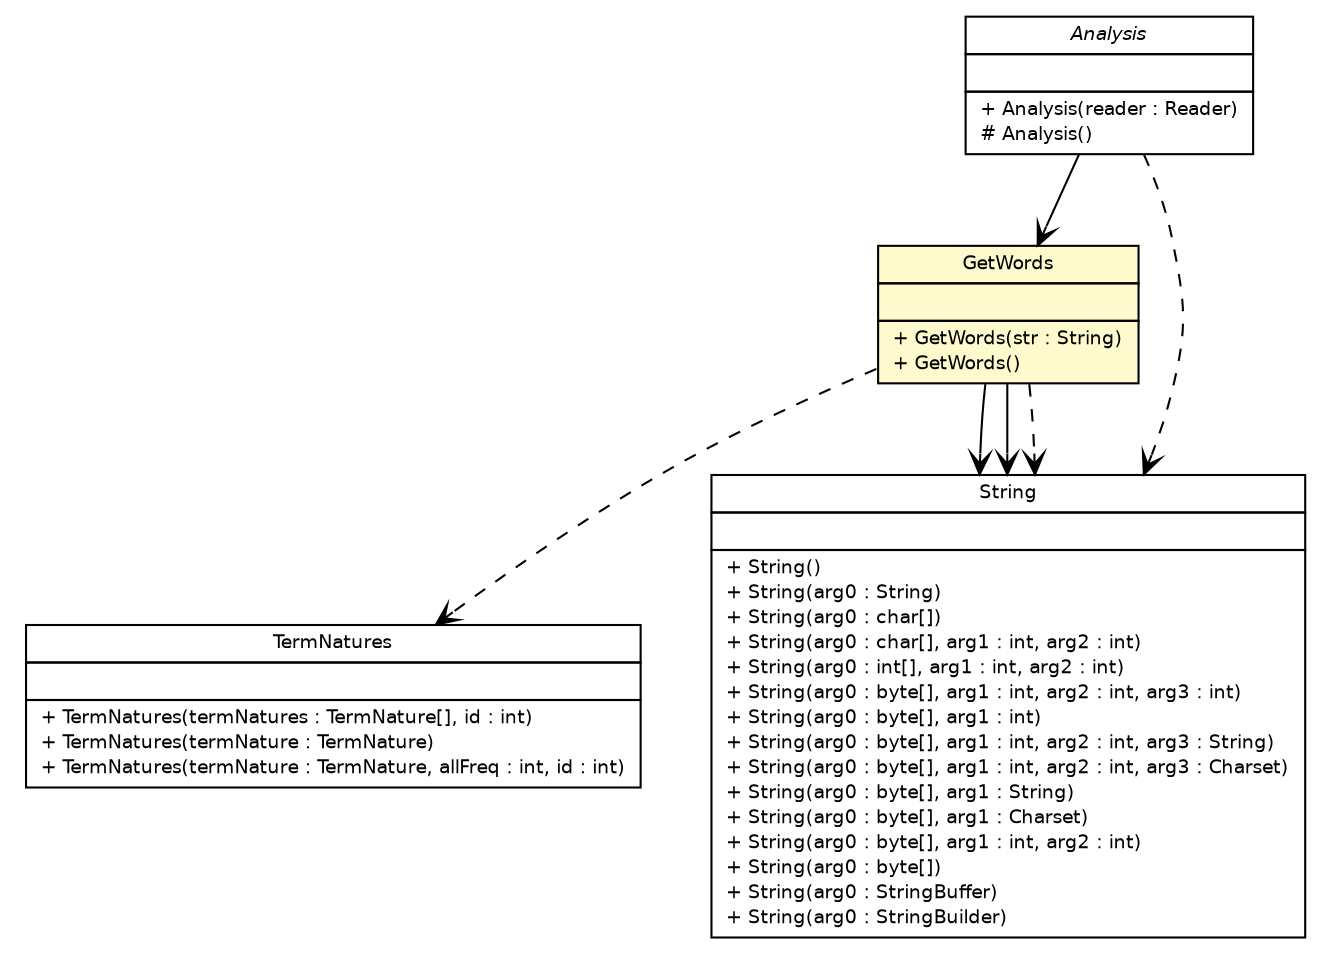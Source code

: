 #!/usr/local/bin/dot
#
# Class diagram 
# Generated by UmlGraph version 4.6 (http://www.spinellis.gr/sw/umlgraph)
#

digraph G {
	edge [fontname="Helvetica",fontsize=10,labelfontname="Helvetica",labelfontsize=10];
	node [fontname="Helvetica",fontsize=10,shape=plaintext];
	// org.soul.splitWord.GetWords
	c2962 [label=<<table border="0" cellborder="1" cellspacing="0" cellpadding="2" port="p" bgcolor="lemonChiffon" href="./GetWords.html">
		<tr><td><table border="0" cellspacing="0" cellpadding="1">
			<tr><td> GetWords </td></tr>
		</table></td></tr>
		<tr><td><table border="0" cellspacing="0" cellpadding="1">
			<tr><td align="left">  </td></tr>
		</table></td></tr>
		<tr><td><table border="0" cellspacing="0" cellpadding="1">
			<tr><td align="left"> + GetWords(str : String) </td></tr>
			<tr><td align="left"> + GetWords() </td></tr>
		</table></td></tr>
		</table>>, fontname="Helvetica", fontcolor="black", fontsize=9.0];
	// org.soul.splitWord.Analysis
	c2965 [label=<<table border="0" cellborder="1" cellspacing="0" cellpadding="2" port="p" href="./Analysis.html">
		<tr><td><table border="0" cellspacing="0" cellpadding="1">
			<tr><td><font face="Helvetica-Oblique"> Analysis </font></td></tr>
		</table></td></tr>
		<tr><td><table border="0" cellspacing="0" cellpadding="1">
			<tr><td align="left">  </td></tr>
		</table></td></tr>
		<tr><td><table border="0" cellspacing="0" cellpadding="1">
			<tr><td align="left"> + Analysis(reader : Reader) </td></tr>
			<tr><td align="left"> # Analysis() </td></tr>
		</table></td></tr>
		</table>>, fontname="Helvetica", fontcolor="black", fontsize=9.0];
	// org.soul.domain.TermNatures
	c3000 [label=<<table border="0" cellborder="1" cellspacing="0" cellpadding="2" port="p" href="../domain/TermNatures.html">
		<tr><td><table border="0" cellspacing="0" cellpadding="1">
			<tr><td> TermNatures </td></tr>
		</table></td></tr>
		<tr><td><table border="0" cellspacing="0" cellpadding="1">
			<tr><td align="left">  </td></tr>
		</table></td></tr>
		<tr><td><table border="0" cellspacing="0" cellpadding="1">
			<tr><td align="left"> + TermNatures(termNatures : TermNature[], id : int) </td></tr>
			<tr><td align="left"> + TermNatures(termNature : TermNature) </td></tr>
			<tr><td align="left"> + TermNatures(termNature : TermNature, allFreq : int, id : int) </td></tr>
		</table></td></tr>
		</table>>, fontname="Helvetica", fontcolor="black", fontsize=9.0];
	// org.soul.splitWord.GetWords NAVASSOC java.lang.String
	c2962:p -> c3038:p [taillabel="", label="", headlabel="", fontname="Helvetica", fontcolor="black", fontsize=10.0, color="black", arrowhead=open];
	// org.soul.splitWord.GetWords NAVASSOC java.lang.String
	c2962:p -> c3038:p [taillabel="", label="", headlabel="", fontname="Helvetica", fontcolor="black", fontsize=10.0, color="black", arrowhead=open];
	// org.soul.splitWord.Analysis NAVASSOC org.soul.splitWord.GetWords
	c2965:p -> c2962:p [taillabel="", label="", headlabel="", fontname="Helvetica", fontcolor="black", fontsize=10.0, color="black", arrowhead=open];
	// org.soul.splitWord.GetWords DEPEND java.lang.String
	c2962:p -> c3038:p [taillabel="", label="", headlabel="", fontname="Helvetica", fontcolor="black", fontsize=10.0, color="black", arrowhead=open, style=dashed];
	// org.soul.splitWord.GetWords DEPEND org.soul.domain.TermNatures
	c2962:p -> c3000:p [taillabel="", label="", headlabel="", fontname="Helvetica", fontcolor="black", fontsize=10.0, color="black", arrowhead=open, style=dashed];
	// org.soul.splitWord.Analysis DEPEND java.lang.String
	c2965:p -> c3038:p [taillabel="", label="", headlabel="", fontname="Helvetica", fontcolor="black", fontsize=10.0, color="black", arrowhead=open, style=dashed];
	// java.lang.String
	c3038 [label=<<table border="0" cellborder="1" cellspacing="0" cellpadding="2" port="p" href="http://java.sun.com/j2se/1.4.2/docs/api/java/lang/String.html">
		<tr><td><table border="0" cellspacing="0" cellpadding="1">
			<tr><td> String </td></tr>
		</table></td></tr>
		<tr><td><table border="0" cellspacing="0" cellpadding="1">
			<tr><td align="left">  </td></tr>
		</table></td></tr>
		<tr><td><table border="0" cellspacing="0" cellpadding="1">
			<tr><td align="left"> + String() </td></tr>
			<tr><td align="left"> + String(arg0 : String) </td></tr>
			<tr><td align="left"> + String(arg0 : char[]) </td></tr>
			<tr><td align="left"> + String(arg0 : char[], arg1 : int, arg2 : int) </td></tr>
			<tr><td align="left"> + String(arg0 : int[], arg1 : int, arg2 : int) </td></tr>
			<tr><td align="left"> + String(arg0 : byte[], arg1 : int, arg2 : int, arg3 : int) </td></tr>
			<tr><td align="left"> + String(arg0 : byte[], arg1 : int) </td></tr>
			<tr><td align="left"> + String(arg0 : byte[], arg1 : int, arg2 : int, arg3 : String) </td></tr>
			<tr><td align="left"> + String(arg0 : byte[], arg1 : int, arg2 : int, arg3 : Charset) </td></tr>
			<tr><td align="left"> + String(arg0 : byte[], arg1 : String) </td></tr>
			<tr><td align="left"> + String(arg0 : byte[], arg1 : Charset) </td></tr>
			<tr><td align="left"> + String(arg0 : byte[], arg1 : int, arg2 : int) </td></tr>
			<tr><td align="left"> + String(arg0 : byte[]) </td></tr>
			<tr><td align="left"> + String(arg0 : StringBuffer) </td></tr>
			<tr><td align="left"> + String(arg0 : StringBuilder) </td></tr>
		</table></td></tr>
		</table>>, fontname="Helvetica", fontcolor="black", fontsize=9.0];
}

